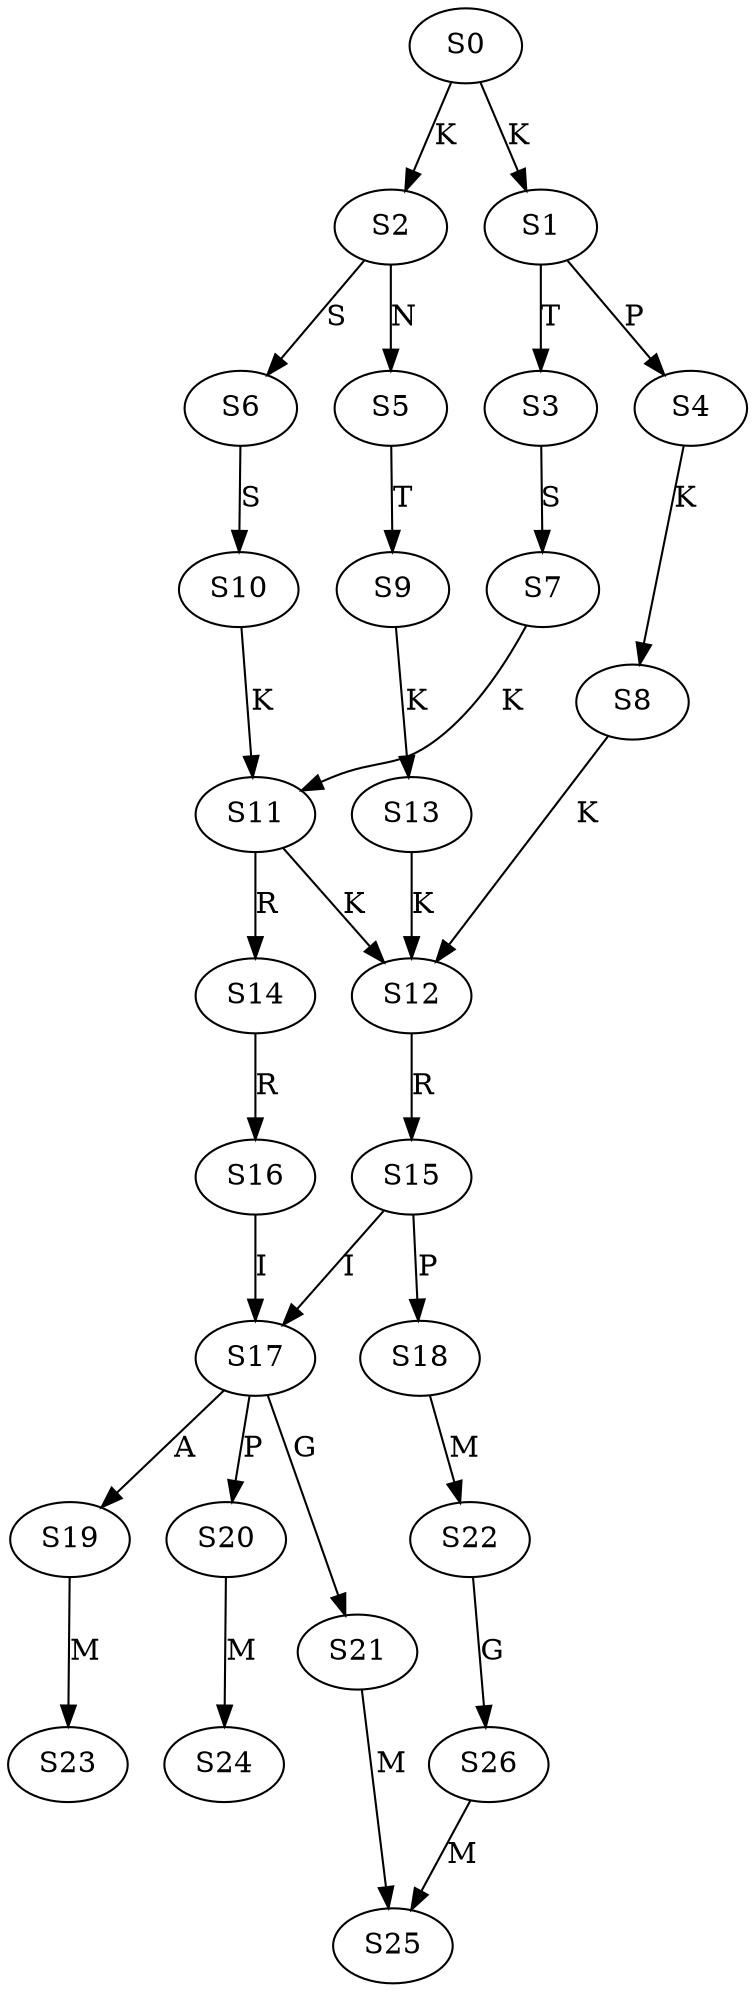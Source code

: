 strict digraph  {
	S0 -> S1 [ label = K ];
	S0 -> S2 [ label = K ];
	S1 -> S3 [ label = T ];
	S1 -> S4 [ label = P ];
	S2 -> S5 [ label = N ];
	S2 -> S6 [ label = S ];
	S3 -> S7 [ label = S ];
	S4 -> S8 [ label = K ];
	S5 -> S9 [ label = T ];
	S6 -> S10 [ label = S ];
	S7 -> S11 [ label = K ];
	S8 -> S12 [ label = K ];
	S9 -> S13 [ label = K ];
	S10 -> S11 [ label = K ];
	S11 -> S14 [ label = R ];
	S11 -> S12 [ label = K ];
	S12 -> S15 [ label = R ];
	S13 -> S12 [ label = K ];
	S14 -> S16 [ label = R ];
	S15 -> S17 [ label = I ];
	S15 -> S18 [ label = P ];
	S16 -> S17 [ label = I ];
	S17 -> S19 [ label = A ];
	S17 -> S20 [ label = P ];
	S17 -> S21 [ label = G ];
	S18 -> S22 [ label = M ];
	S19 -> S23 [ label = M ];
	S20 -> S24 [ label = M ];
	S21 -> S25 [ label = M ];
	S22 -> S26 [ label = G ];
	S26 -> S25 [ label = M ];
}
